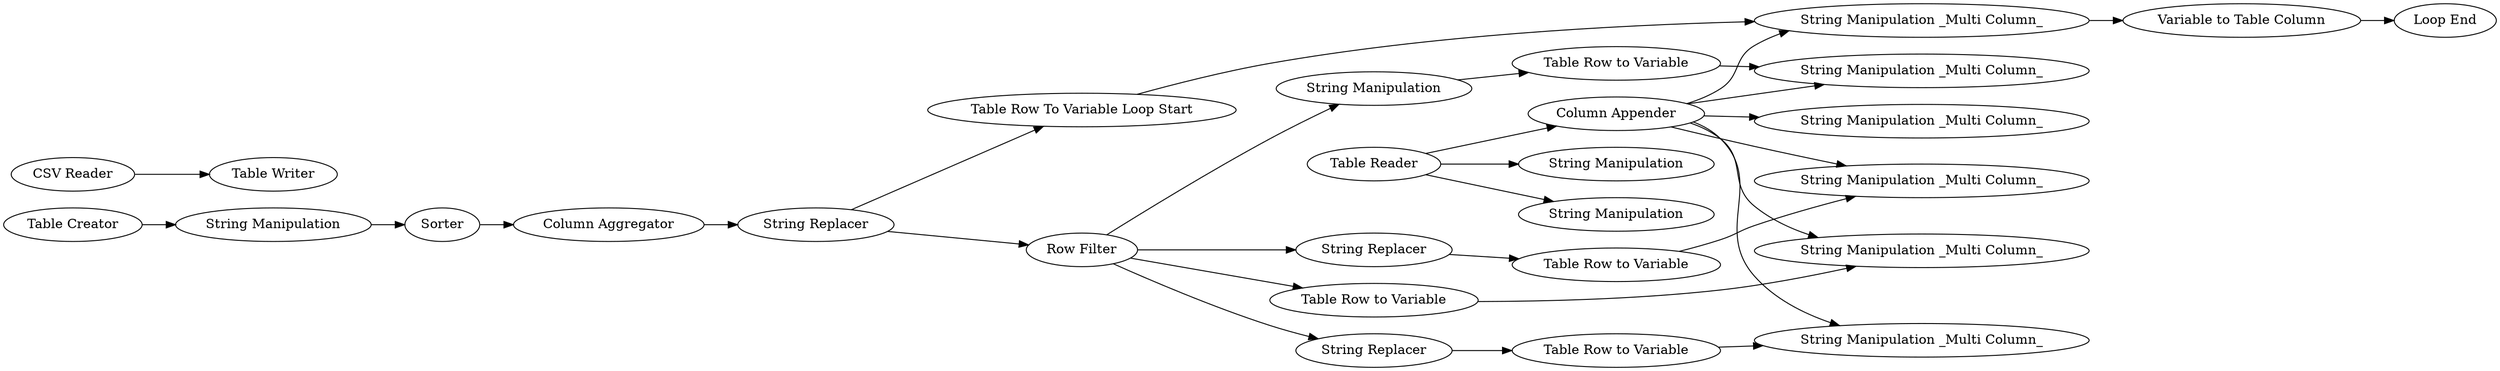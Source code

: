 digraph {
	92 -> 68
	60 -> 57
	82 -> 90
	27 -> 49
	6 -> 75
	82 -> 76
	6 -> 69
	92 -> 82
	6 -> 81
	4 -> 91
	4 -> 74
	4 -> 6
	87 -> 88
	75 -> 83
	49 -> 60
	82 -> 84
	6 -> 78
	90 -> 87
	76 -> 77
	77 -> 78
	68 -> 75
	57 -> 92
	85 -> 86
	6 -> 88
	82 -> 80
	84 -> 85
	83 -> 71
	6 -> 86
	2 -> 3
	80 -> 81
	91 [label="String Manipulation"]
	27 [label="Table Creator"]
	57 [label="Column Aggregator"]
	74 [label="String Manipulation"]
	3 [label="Table Writer"]
	78 [label="String Manipulation _Multi Column_"]
	92 [label="String Replacer"]
	49 [label="String Manipulation"]
	84 [label="String Replacer"]
	6 [label="Column Appender"]
	75 [label="String Manipulation _Multi Column_"]
	85 [label="Table Row to Variable"]
	86 [label="String Manipulation _Multi Column_"]
	90 [label="String Replacer"]
	68 [label="Table Row To Variable Loop Start"]
	87 [label="Table Row to Variable"]
	4 [label="Table Reader"]
	76 [label="String Manipulation"]
	77 [label="Table Row to Variable"]
	83 [label="Variable to Table Column"]
	60 [label=Sorter]
	81 [label="String Manipulation _Multi Column_"]
	82 [label="Row Filter"]
	69 [label="String Manipulation _Multi Column_"]
	71 [label="Loop End"]
	88 [label="String Manipulation _Multi Column_"]
	80 [label="Table Row to Variable"]
	2 [label="CSV Reader"]
	rankdir=LR
}
